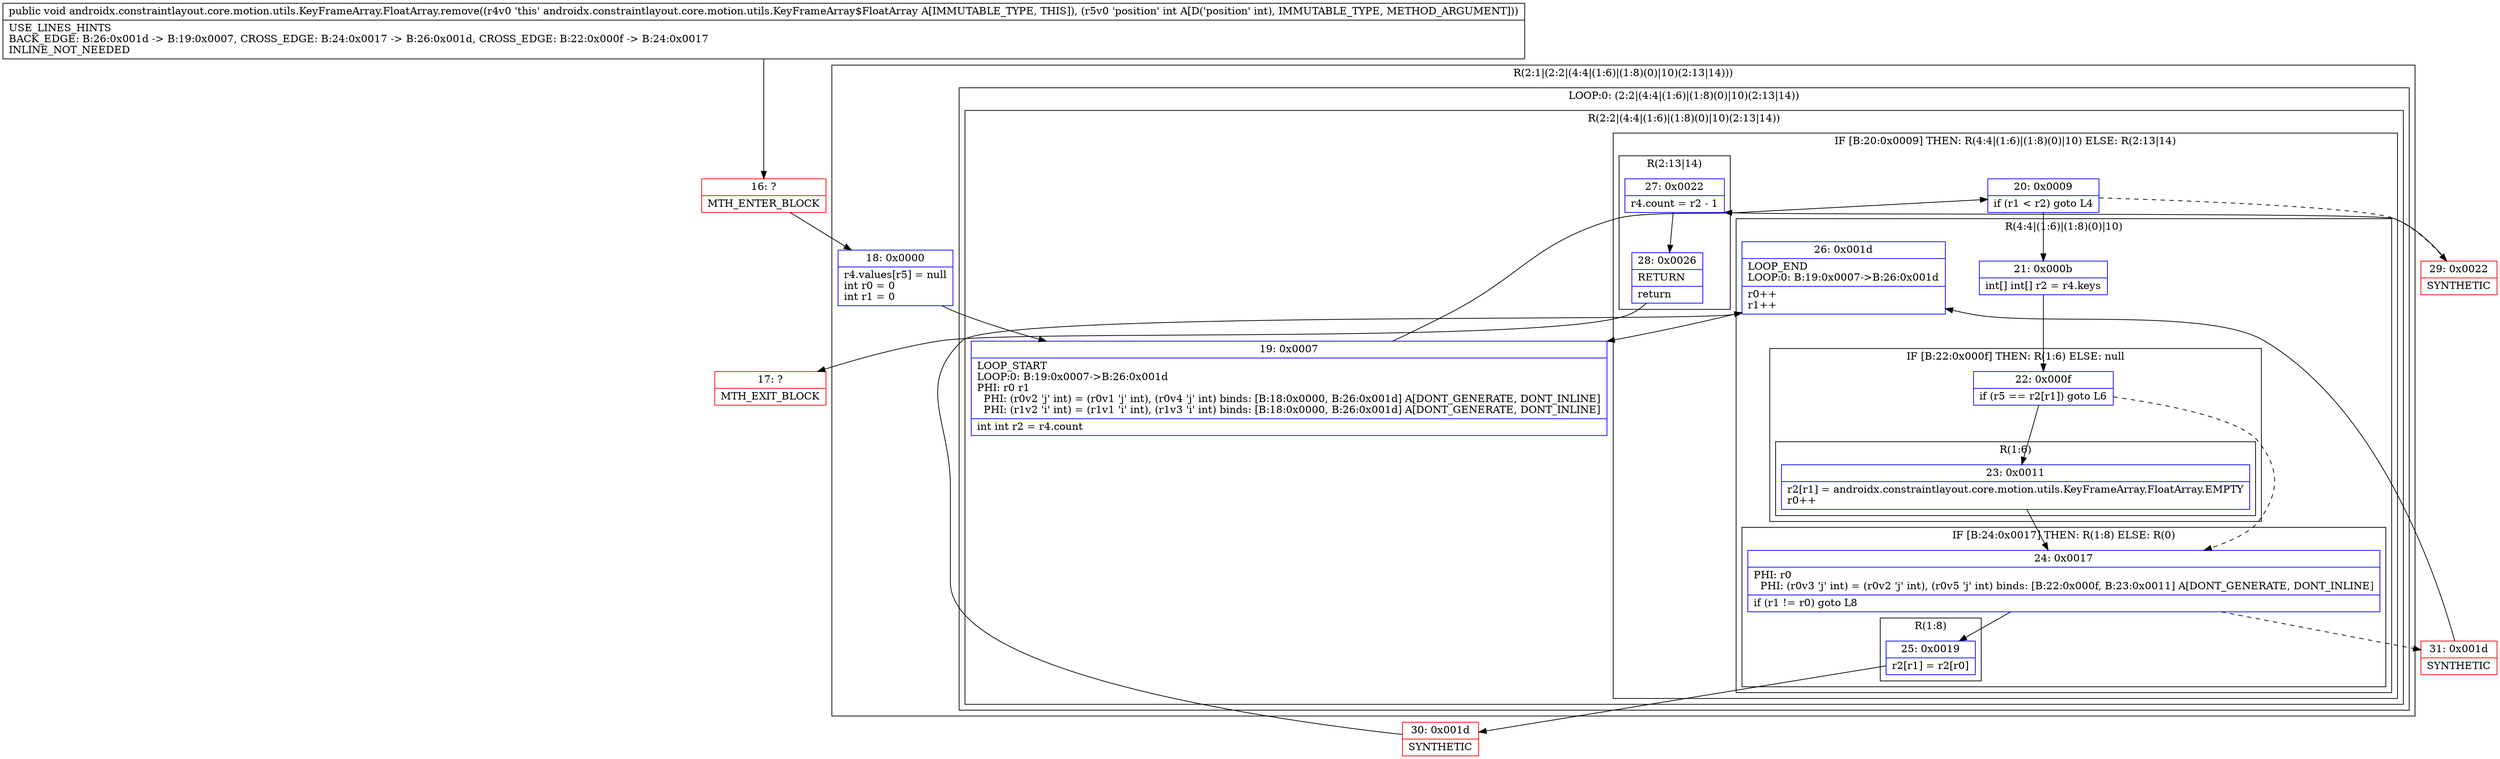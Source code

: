 digraph "CFG forandroidx.constraintlayout.core.motion.utils.KeyFrameArray.FloatArray.remove(I)V" {
subgraph cluster_Region_265463499 {
label = "R(2:1|(2:2|(4:4|(1:6)|(1:8)(0)|10)(2:13|14)))";
node [shape=record,color=blue];
Node_18 [shape=record,label="{18\:\ 0x0000|r4.values[r5] = null\lint r0 = 0\lint r1 = 0\l}"];
subgraph cluster_LoopRegion_1428765664 {
label = "LOOP:0: (2:2|(4:4|(1:6)|(1:8)(0)|10)(2:13|14))";
node [shape=record,color=blue];
subgraph cluster_Region_35651154 {
label = "R(2:2|(4:4|(1:6)|(1:8)(0)|10)(2:13|14))";
node [shape=record,color=blue];
Node_19 [shape=record,label="{19\:\ 0x0007|LOOP_START\lLOOP:0: B:19:0x0007\-\>B:26:0x001d\lPHI: r0 r1 \l  PHI: (r0v2 'j' int) = (r0v1 'j' int), (r0v4 'j' int) binds: [B:18:0x0000, B:26:0x001d] A[DONT_GENERATE, DONT_INLINE]\l  PHI: (r1v2 'i' int) = (r1v1 'i' int), (r1v3 'i' int) binds: [B:18:0x0000, B:26:0x001d] A[DONT_GENERATE, DONT_INLINE]\l|int int r2 = r4.count\l}"];
subgraph cluster_IfRegion_760324905 {
label = "IF [B:20:0x0009] THEN: R(4:4|(1:6)|(1:8)(0)|10) ELSE: R(2:13|14)";
node [shape=record,color=blue];
Node_20 [shape=record,label="{20\:\ 0x0009|if (r1 \< r2) goto L4\l}"];
subgraph cluster_Region_1804768717 {
label = "R(4:4|(1:6)|(1:8)(0)|10)";
node [shape=record,color=blue];
Node_21 [shape=record,label="{21\:\ 0x000b|int[] int[] r2 = r4.keys\l}"];
subgraph cluster_IfRegion_696467314 {
label = "IF [B:22:0x000f] THEN: R(1:6) ELSE: null";
node [shape=record,color=blue];
Node_22 [shape=record,label="{22\:\ 0x000f|if (r5 == r2[r1]) goto L6\l}"];
subgraph cluster_Region_1496039358 {
label = "R(1:6)";
node [shape=record,color=blue];
Node_23 [shape=record,label="{23\:\ 0x0011|r2[r1] = androidx.constraintlayout.core.motion.utils.KeyFrameArray.FloatArray.EMPTY\lr0++\l}"];
}
}
subgraph cluster_IfRegion_1223453539 {
label = "IF [B:24:0x0017] THEN: R(1:8) ELSE: R(0)";
node [shape=record,color=blue];
Node_24 [shape=record,label="{24\:\ 0x0017|PHI: r0 \l  PHI: (r0v3 'j' int) = (r0v2 'j' int), (r0v5 'j' int) binds: [B:22:0x000f, B:23:0x0011] A[DONT_GENERATE, DONT_INLINE]\l|if (r1 != r0) goto L8\l}"];
subgraph cluster_Region_1385330763 {
label = "R(1:8)";
node [shape=record,color=blue];
Node_25 [shape=record,label="{25\:\ 0x0019|r2[r1] = r2[r0]\l}"];
}
subgraph cluster_Region_772546696 {
label = "R(0)";
node [shape=record,color=blue];
}
}
Node_26 [shape=record,label="{26\:\ 0x001d|LOOP_END\lLOOP:0: B:19:0x0007\-\>B:26:0x001d\l|r0++\lr1++\l}"];
}
subgraph cluster_Region_1125027450 {
label = "R(2:13|14)";
node [shape=record,color=blue];
Node_27 [shape=record,label="{27\:\ 0x0022|r4.count = r2 \- 1\l}"];
Node_28 [shape=record,label="{28\:\ 0x0026|RETURN\l|return\l}"];
}
}
}
}
}
Node_16 [shape=record,color=red,label="{16\:\ ?|MTH_ENTER_BLOCK\l}"];
Node_30 [shape=record,color=red,label="{30\:\ 0x001d|SYNTHETIC\l}"];
Node_31 [shape=record,color=red,label="{31\:\ 0x001d|SYNTHETIC\l}"];
Node_29 [shape=record,color=red,label="{29\:\ 0x0022|SYNTHETIC\l}"];
Node_17 [shape=record,color=red,label="{17\:\ ?|MTH_EXIT_BLOCK\l}"];
MethodNode[shape=record,label="{public void androidx.constraintlayout.core.motion.utils.KeyFrameArray.FloatArray.remove((r4v0 'this' androidx.constraintlayout.core.motion.utils.KeyFrameArray$FloatArray A[IMMUTABLE_TYPE, THIS]), (r5v0 'position' int A[D('position' int), IMMUTABLE_TYPE, METHOD_ARGUMENT]))  | USE_LINES_HINTS\lBACK_EDGE: B:26:0x001d \-\> B:19:0x0007, CROSS_EDGE: B:24:0x0017 \-\> B:26:0x001d, CROSS_EDGE: B:22:0x000f \-\> B:24:0x0017\lINLINE_NOT_NEEDED\l}"];
MethodNode -> Node_16;Node_18 -> Node_19;
Node_19 -> Node_20;
Node_20 -> Node_21;
Node_20 -> Node_29[style=dashed];
Node_21 -> Node_22;
Node_22 -> Node_23;
Node_22 -> Node_24[style=dashed];
Node_23 -> Node_24;
Node_24 -> Node_25;
Node_24 -> Node_31[style=dashed];
Node_25 -> Node_30;
Node_26 -> Node_19;
Node_27 -> Node_28;
Node_28 -> Node_17;
Node_16 -> Node_18;
Node_30 -> Node_26;
Node_31 -> Node_26;
Node_29 -> Node_27;
}

